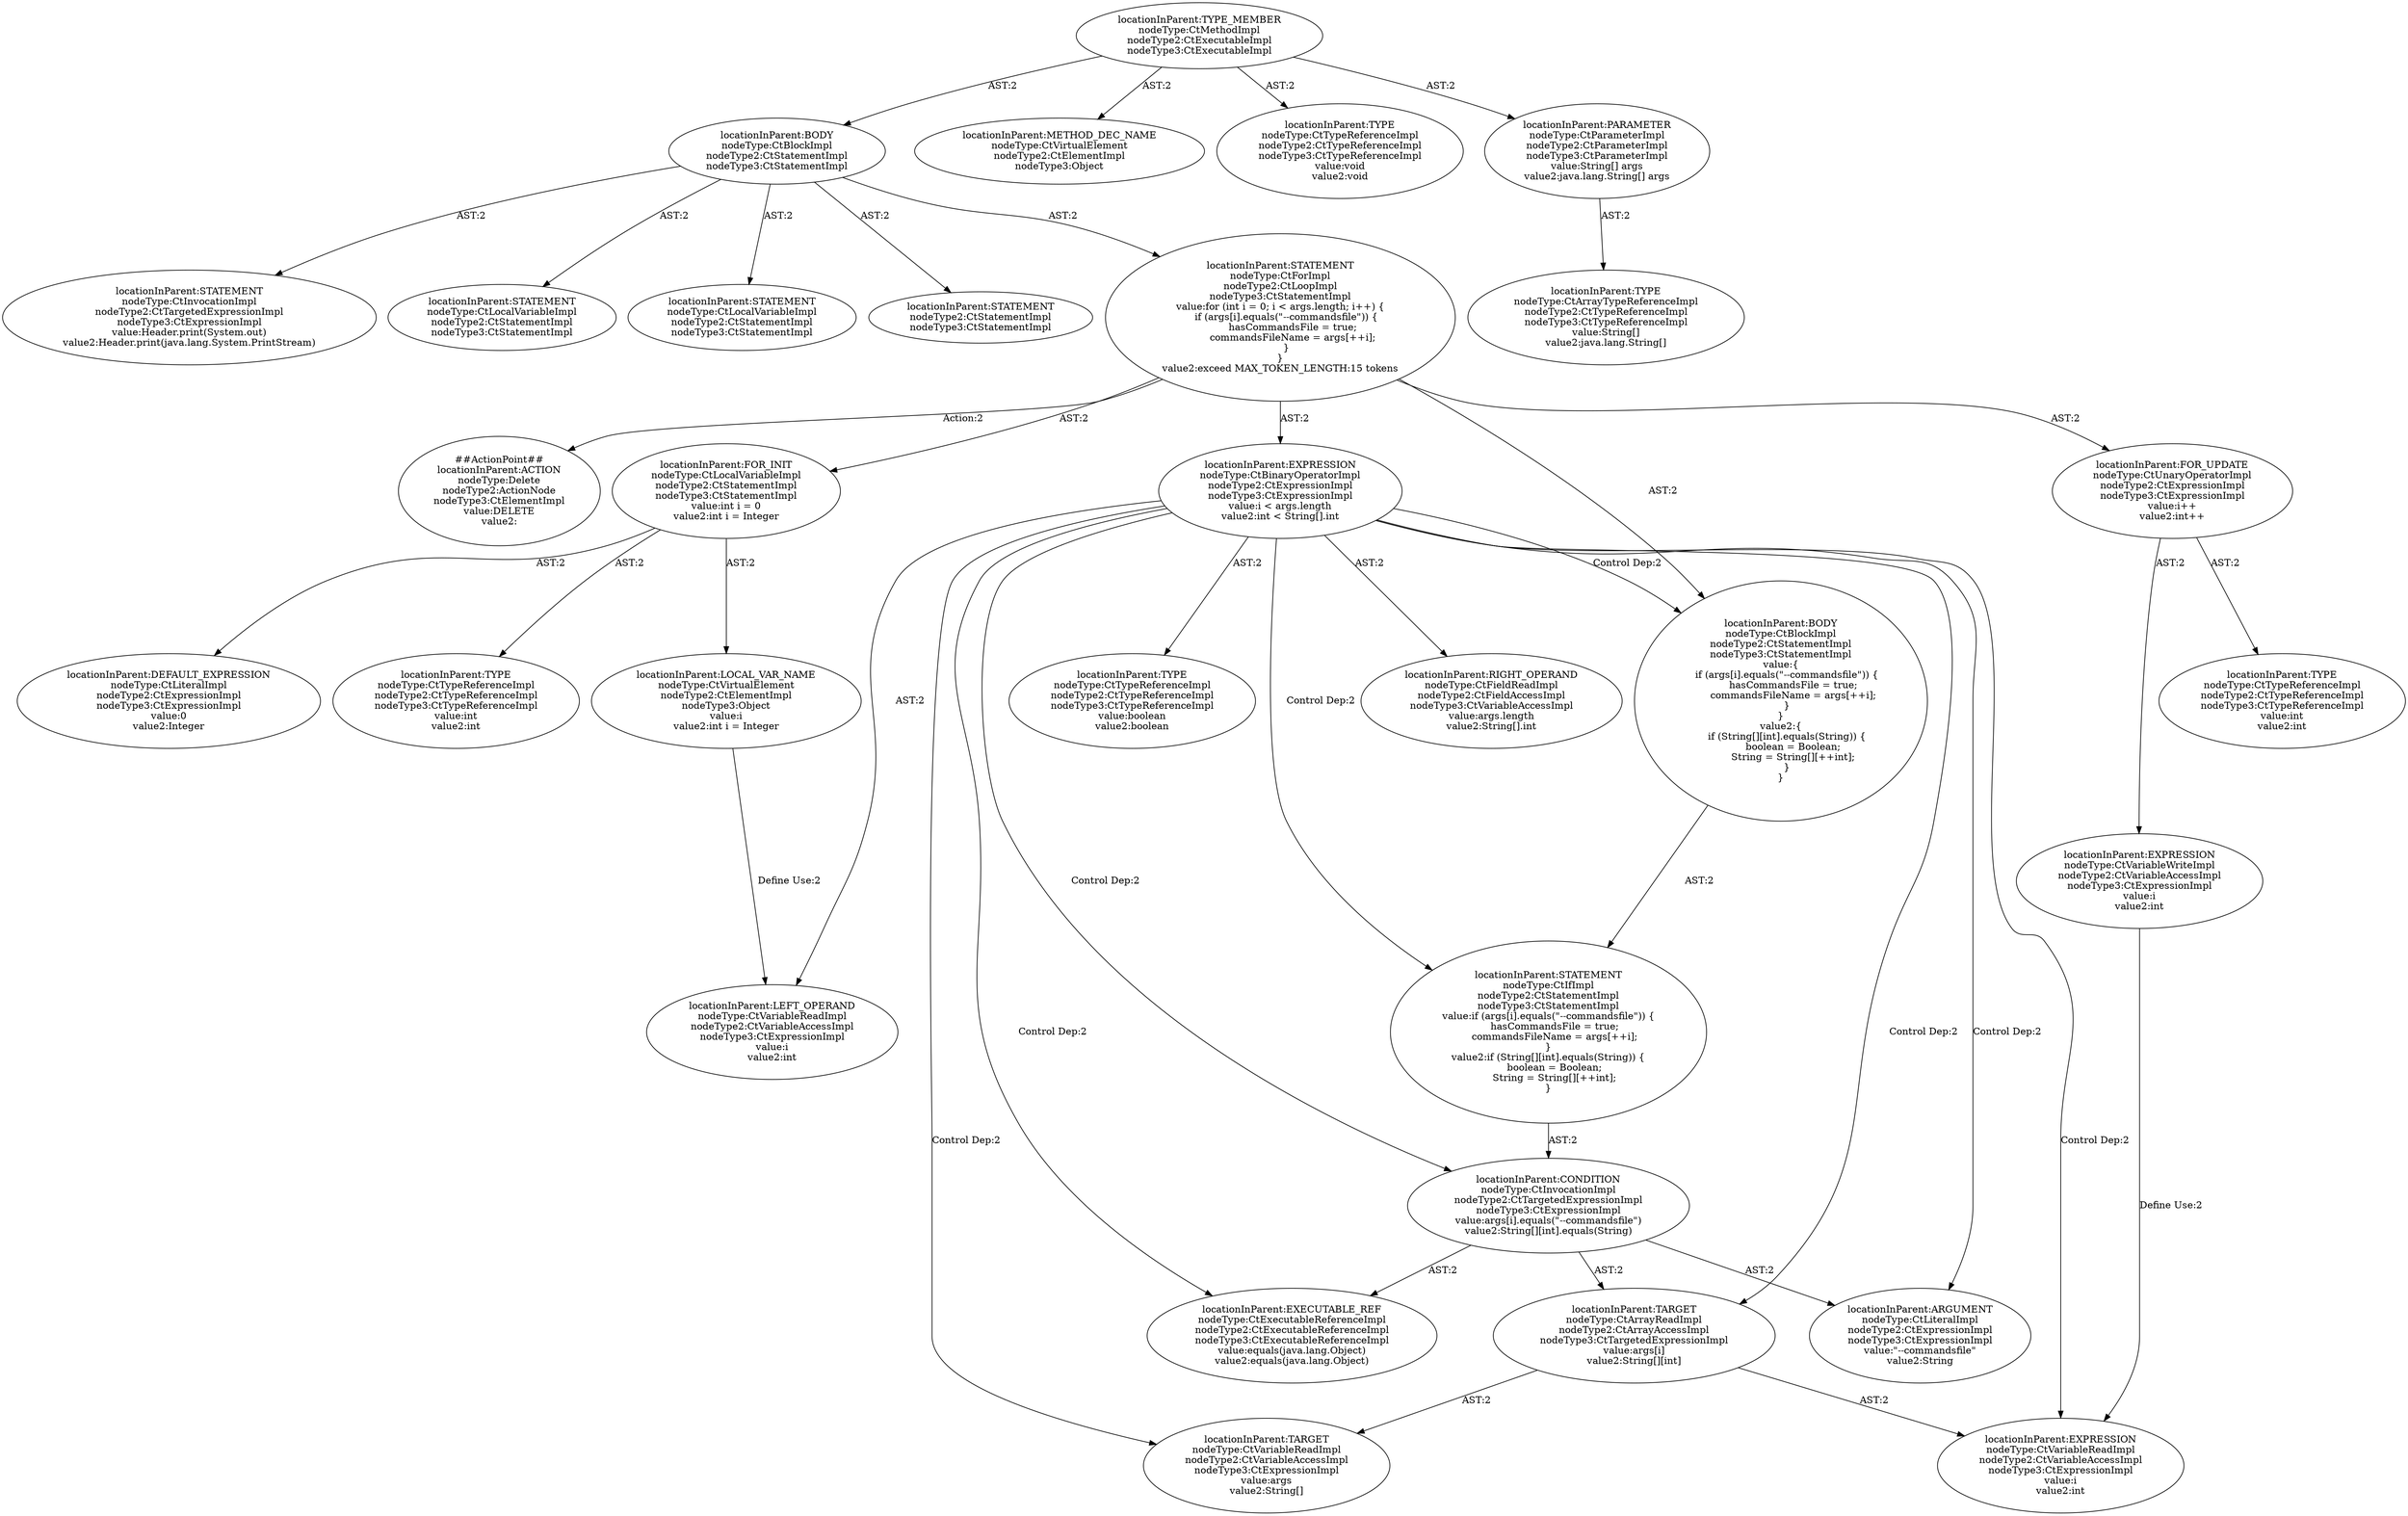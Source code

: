 digraph "Pattern" {
0 [label="##ActionPoint##
locationInParent:ACTION
nodeType:Delete
nodeType2:ActionNode
nodeType3:CtElementImpl
value:DELETE
value2:" shape=ellipse]
1 [label="locationInParent:STATEMENT
nodeType:CtForImpl
nodeType2:CtLoopImpl
nodeType3:CtStatementImpl
value:for (int i = 0; i < args.length; i++) \{
    if (args[i].equals(\"--commandsfile\")) \{
        hasCommandsFile = true;
        commandsFileName = args[++i];
    \}
\}
value2:exceed MAX_TOKEN_LENGTH:15 tokens" shape=ellipse]
2 [label="locationInParent:BODY
nodeType:CtBlockImpl
nodeType2:CtStatementImpl
nodeType3:CtStatementImpl" shape=ellipse]
3 [label="locationInParent:TYPE_MEMBER
nodeType:CtMethodImpl
nodeType2:CtExecutableImpl
nodeType3:CtExecutableImpl" shape=ellipse]
4 [label="locationInParent:METHOD_DEC_NAME
nodeType:CtVirtualElement
nodeType2:CtElementImpl
nodeType3:Object" shape=ellipse]
5 [label="locationInParent:TYPE
nodeType:CtTypeReferenceImpl
nodeType2:CtTypeReferenceImpl
nodeType3:CtTypeReferenceImpl
value:void
value2:void" shape=ellipse]
6 [label="locationInParent:PARAMETER
nodeType:CtParameterImpl
nodeType2:CtParameterImpl
nodeType3:CtParameterImpl
value:String[] args
value2:java.lang.String[] args" shape=ellipse]
7 [label="locationInParent:TYPE
nodeType:CtArrayTypeReferenceImpl
nodeType2:CtTypeReferenceImpl
nodeType3:CtTypeReferenceImpl
value:String[]
value2:java.lang.String[]" shape=ellipse]
8 [label="locationInParent:STATEMENT
nodeType:CtInvocationImpl
nodeType2:CtTargetedExpressionImpl
nodeType3:CtExpressionImpl
value:Header.print(System.out)
value2:Header.print(java.lang.System.PrintStream)" shape=ellipse]
9 [label="locationInParent:STATEMENT
nodeType:CtLocalVariableImpl
nodeType2:CtStatementImpl
nodeType3:CtStatementImpl" shape=ellipse]
10 [label="locationInParent:STATEMENT
nodeType:CtLocalVariableImpl
nodeType2:CtStatementImpl
nodeType3:CtStatementImpl" shape=ellipse]
11 [label="locationInParent:STATEMENT
nodeType2:CtStatementImpl
nodeType3:CtStatementImpl" shape=ellipse]
12 [label="locationInParent:FOR_INIT
nodeType:CtLocalVariableImpl
nodeType2:CtStatementImpl
nodeType3:CtStatementImpl
value:int i = 0
value2:int i = Integer" shape=ellipse]
13 [label="locationInParent:LOCAL_VAR_NAME
nodeType:CtVirtualElement
nodeType2:CtElementImpl
nodeType3:Object
value:i
value2:int i = Integer" shape=ellipse]
14 [label="locationInParent:TYPE
nodeType:CtTypeReferenceImpl
nodeType2:CtTypeReferenceImpl
nodeType3:CtTypeReferenceImpl
value:int
value2:int" shape=ellipse]
15 [label="locationInParent:DEFAULT_EXPRESSION
nodeType:CtLiteralImpl
nodeType2:CtExpressionImpl
nodeType3:CtExpressionImpl
value:0
value2:Integer" shape=ellipse]
16 [label="locationInParent:EXPRESSION
nodeType:CtBinaryOperatorImpl
nodeType2:CtExpressionImpl
nodeType3:CtExpressionImpl
value:i < args.length
value2:int < String[].int" shape=ellipse]
17 [label="locationInParent:TYPE
nodeType:CtTypeReferenceImpl
nodeType2:CtTypeReferenceImpl
nodeType3:CtTypeReferenceImpl
value:boolean
value2:boolean" shape=ellipse]
18 [label="locationInParent:LEFT_OPERAND
nodeType:CtVariableReadImpl
nodeType2:CtVariableAccessImpl
nodeType3:CtExpressionImpl
value:i
value2:int" shape=ellipse]
19 [label="locationInParent:RIGHT_OPERAND
nodeType:CtFieldReadImpl
nodeType2:CtFieldAccessImpl
nodeType3:CtVariableAccessImpl
value:args.length
value2:String[].int" shape=ellipse]
20 [label="locationInParent:BODY
nodeType:CtBlockImpl
nodeType2:CtStatementImpl
nodeType3:CtStatementImpl
value:\{
    if (args[i].equals(\"--commandsfile\")) \{
        hasCommandsFile = true;
        commandsFileName = args[++i];
    \}
\}
value2:\{
    if (String[][int].equals(String)) \{
        boolean = Boolean;
        String = String[][++int];
    \}
\}" shape=ellipse]
21 [label="locationInParent:STATEMENT
nodeType:CtIfImpl
nodeType2:CtStatementImpl
nodeType3:CtStatementImpl
value:if (args[i].equals(\"--commandsfile\")) \{
    hasCommandsFile = true;
    commandsFileName = args[++i];
\}
value2:if (String[][int].equals(String)) \{
    boolean = Boolean;
    String = String[][++int];
\}" shape=ellipse]
22 [label="locationInParent:CONDITION
nodeType:CtInvocationImpl
nodeType2:CtTargetedExpressionImpl
nodeType3:CtExpressionImpl
value:args[i].equals(\"--commandsfile\")
value2:String[][int].equals(String)" shape=ellipse]
23 [label="locationInParent:EXECUTABLE_REF
nodeType:CtExecutableReferenceImpl
nodeType2:CtExecutableReferenceImpl
nodeType3:CtExecutableReferenceImpl
value:equals(java.lang.Object)
value2:equals(java.lang.Object)" shape=ellipse]
24 [label="locationInParent:TARGET
nodeType:CtArrayReadImpl
nodeType2:CtArrayAccessImpl
nodeType3:CtTargetedExpressionImpl
value:args[i]
value2:String[][int]" shape=ellipse]
25 [label="locationInParent:TARGET
nodeType:CtVariableReadImpl
nodeType2:CtVariableAccessImpl
nodeType3:CtExpressionImpl
value:args
value2:String[]" shape=ellipse]
26 [label="locationInParent:EXPRESSION
nodeType:CtVariableReadImpl
nodeType2:CtVariableAccessImpl
nodeType3:CtExpressionImpl
value:i
value2:int" shape=ellipse]
27 [label="locationInParent:ARGUMENT
nodeType:CtLiteralImpl
nodeType2:CtExpressionImpl
nodeType3:CtExpressionImpl
value:\"--commandsfile\"
value2:String" shape=ellipse]
28 [label="locationInParent:FOR_UPDATE
nodeType:CtUnaryOperatorImpl
nodeType2:CtExpressionImpl
nodeType3:CtExpressionImpl
value:i++
value2:int++" shape=ellipse]
29 [label="locationInParent:TYPE
nodeType:CtTypeReferenceImpl
nodeType2:CtTypeReferenceImpl
nodeType3:CtTypeReferenceImpl
value:int
value2:int" shape=ellipse]
30 [label="locationInParent:EXPRESSION
nodeType:CtVariableWriteImpl
nodeType2:CtVariableAccessImpl
nodeType3:CtExpressionImpl
value:i
value2:int" shape=ellipse]
1 -> 0 [label="Action:2"];
1 -> 12 [label="AST:2"];
1 -> 16 [label="AST:2"];
1 -> 28 [label="AST:2"];
1 -> 20 [label="AST:2"];
2 -> 1 [label="AST:2"];
2 -> 8 [label="AST:2"];
2 -> 9 [label="AST:2"];
2 -> 10 [label="AST:2"];
2 -> 11 [label="AST:2"];
3 -> 2 [label="AST:2"];
3 -> 4 [label="AST:2"];
3 -> 5 [label="AST:2"];
3 -> 6 [label="AST:2"];
6 -> 7 [label="AST:2"];
12 -> 13 [label="AST:2"];
12 -> 14 [label="AST:2"];
12 -> 15 [label="AST:2"];
13 -> 18 [label="Define Use:2"];
16 -> 17 [label="AST:2"];
16 -> 18 [label="AST:2"];
16 -> 19 [label="AST:2"];
16 -> 20 [label="Control Dep:2"];
16 -> 21 [label="Control Dep:2"];
16 -> 22 [label="Control Dep:2"];
16 -> 23 [label="Control Dep:2"];
16 -> 24 [label="Control Dep:2"];
16 -> 25 [label="Control Dep:2"];
16 -> 26 [label="Control Dep:2"];
16 -> 27 [label="Control Dep:2"];
20 -> 21 [label="AST:2"];
21 -> 22 [label="AST:2"];
22 -> 24 [label="AST:2"];
22 -> 23 [label="AST:2"];
22 -> 27 [label="AST:2"];
24 -> 25 [label="AST:2"];
24 -> 26 [label="AST:2"];
28 -> 29 [label="AST:2"];
28 -> 30 [label="AST:2"];
30 -> 26 [label="Define Use:2"];
}